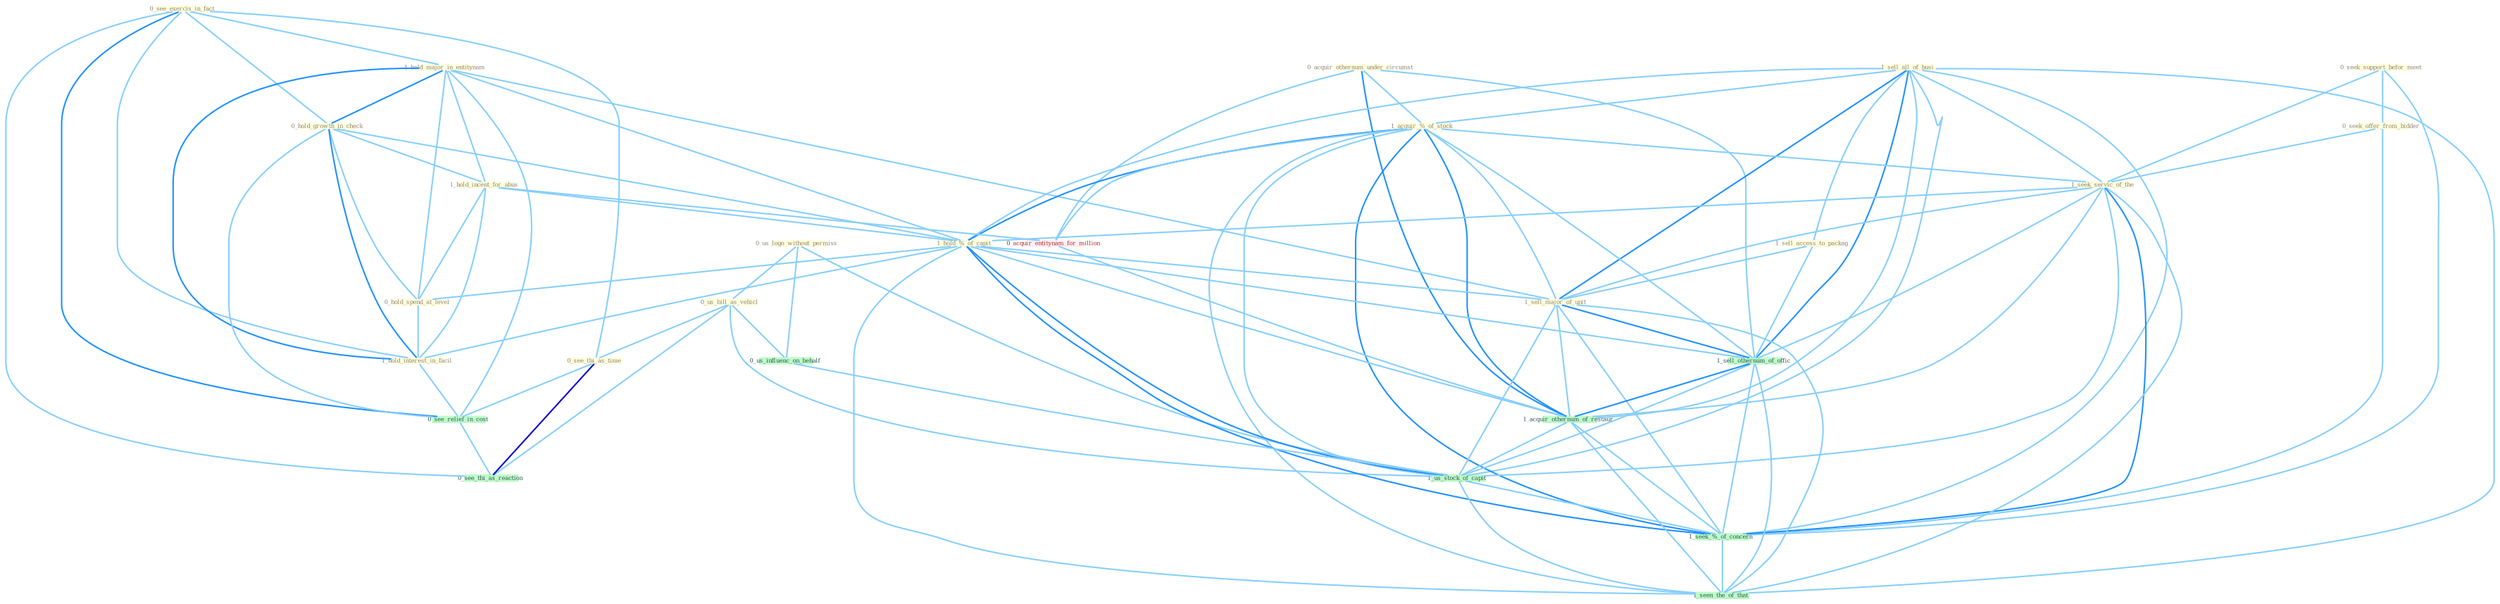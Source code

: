 Graph G{ 
    node
    [shape=polygon,style=filled,width=.5,height=.06,color="#BDFCC9",fixedsize=true,fontsize=4,
    fontcolor="#2f4f4f"];
    {node
    [color="#ffffe0", fontcolor="#8b7d6b"] "0_see_exercis_in_fact " "0_us_logo_without_permiss " "0_us_bill_as_vehicl " "0_acquir_othernum_under_circumst " "1_hold_major_in_entitynam " "0_seek_support_befor_meet " "1_sell_all_of_busi " "1_acquir_%_of_stock " "0_hold_growth_in_check " "1_hold_incent_for_abus " "0_seek_offer_from_bidder " "1_seek_servic_of_the " "1_hold_%_of_capit " "0_hold_spend_at_level " "1_sell_access_to_packag " "1_sell_major_of_unit " "1_hold_interest_in_facil " "0_see_thi_as_time "}
{node [color="#fff0f5", fontcolor="#b22222"] "0_acquir_entitynam_for_million "}
edge [color="#B0E2FF"];

	"0_see_exercis_in_fact " -- "1_hold_major_in_entitynam " [w="1", color="#87cefa" ];
	"0_see_exercis_in_fact " -- "0_hold_growth_in_check " [w="1", color="#87cefa" ];
	"0_see_exercis_in_fact " -- "1_hold_interest_in_facil " [w="1", color="#87cefa" ];
	"0_see_exercis_in_fact " -- "0_see_thi_as_time " [w="1", color="#87cefa" ];
	"0_see_exercis_in_fact " -- "0_see_relief_in_cost " [w="2", color="#1e90ff" , len=0.8];
	"0_see_exercis_in_fact " -- "0_see_thi_as_reaction " [w="1", color="#87cefa" ];
	"0_us_logo_without_permiss " -- "0_us_bill_as_vehicl " [w="1", color="#87cefa" ];
	"0_us_logo_without_permiss " -- "0_us_influenc_on_behalf " [w="1", color="#87cefa" ];
	"0_us_logo_without_permiss " -- "1_us_stock_of_capit " [w="1", color="#87cefa" ];
	"0_us_bill_as_vehicl " -- "0_see_thi_as_time " [w="1", color="#87cefa" ];
	"0_us_bill_as_vehicl " -- "0_us_influenc_on_behalf " [w="1", color="#87cefa" ];
	"0_us_bill_as_vehicl " -- "0_see_thi_as_reaction " [w="1", color="#87cefa" ];
	"0_us_bill_as_vehicl " -- "1_us_stock_of_capit " [w="1", color="#87cefa" ];
	"0_acquir_othernum_under_circumst " -- "1_acquir_%_of_stock " [w="1", color="#87cefa" ];
	"0_acquir_othernum_under_circumst " -- "0_acquir_entitynam_for_million " [w="1", color="#87cefa" ];
	"0_acquir_othernum_under_circumst " -- "1_sell_othernum_of_offic " [w="1", color="#87cefa" ];
	"0_acquir_othernum_under_circumst " -- "1_acquir_othernum_of_restaur " [w="2", color="#1e90ff" , len=0.8];
	"1_hold_major_in_entitynam " -- "0_hold_growth_in_check " [w="2", color="#1e90ff" , len=0.8];
	"1_hold_major_in_entitynam " -- "1_hold_incent_for_abus " [w="1", color="#87cefa" ];
	"1_hold_major_in_entitynam " -- "1_hold_%_of_capit " [w="1", color="#87cefa" ];
	"1_hold_major_in_entitynam " -- "0_hold_spend_at_level " [w="1", color="#87cefa" ];
	"1_hold_major_in_entitynam " -- "1_sell_major_of_unit " [w="1", color="#87cefa" ];
	"1_hold_major_in_entitynam " -- "1_hold_interest_in_facil " [w="2", color="#1e90ff" , len=0.8];
	"1_hold_major_in_entitynam " -- "0_see_relief_in_cost " [w="1", color="#87cefa" ];
	"0_seek_support_befor_meet " -- "0_seek_offer_from_bidder " [w="1", color="#87cefa" ];
	"0_seek_support_befor_meet " -- "1_seek_servic_of_the " [w="1", color="#87cefa" ];
	"0_seek_support_befor_meet " -- "1_seek_%_of_concern " [w="1", color="#87cefa" ];
	"1_sell_all_of_busi " -- "1_acquir_%_of_stock " [w="1", color="#87cefa" ];
	"1_sell_all_of_busi " -- "1_seek_servic_of_the " [w="1", color="#87cefa" ];
	"1_sell_all_of_busi " -- "1_hold_%_of_capit " [w="1", color="#87cefa" ];
	"1_sell_all_of_busi " -- "1_sell_access_to_packag " [w="1", color="#87cefa" ];
	"1_sell_all_of_busi " -- "1_sell_major_of_unit " [w="2", color="#1e90ff" , len=0.8];
	"1_sell_all_of_busi " -- "1_sell_othernum_of_offic " [w="2", color="#1e90ff" , len=0.8];
	"1_sell_all_of_busi " -- "1_acquir_othernum_of_restaur " [w="1", color="#87cefa" ];
	"1_sell_all_of_busi " -- "1_us_stock_of_capit " [w="1", color="#87cefa" ];
	"1_sell_all_of_busi " -- "1_seek_%_of_concern " [w="1", color="#87cefa" ];
	"1_sell_all_of_busi " -- "1_seen_the_of_that " [w="1", color="#87cefa" ];
	"1_acquir_%_of_stock " -- "1_seek_servic_of_the " [w="1", color="#87cefa" ];
	"1_acquir_%_of_stock " -- "1_hold_%_of_capit " [w="2", color="#1e90ff" , len=0.8];
	"1_acquir_%_of_stock " -- "1_sell_major_of_unit " [w="1", color="#87cefa" ];
	"1_acquir_%_of_stock " -- "0_acquir_entitynam_for_million " [w="1", color="#87cefa" ];
	"1_acquir_%_of_stock " -- "1_sell_othernum_of_offic " [w="1", color="#87cefa" ];
	"1_acquir_%_of_stock " -- "1_acquir_othernum_of_restaur " [w="2", color="#1e90ff" , len=0.8];
	"1_acquir_%_of_stock " -- "1_us_stock_of_capit " [w="1", color="#87cefa" ];
	"1_acquir_%_of_stock " -- "1_seek_%_of_concern " [w="2", color="#1e90ff" , len=0.8];
	"1_acquir_%_of_stock " -- "1_seen_the_of_that " [w="1", color="#87cefa" ];
	"0_hold_growth_in_check " -- "1_hold_incent_for_abus " [w="1", color="#87cefa" ];
	"0_hold_growth_in_check " -- "1_hold_%_of_capit " [w="1", color="#87cefa" ];
	"0_hold_growth_in_check " -- "0_hold_spend_at_level " [w="1", color="#87cefa" ];
	"0_hold_growth_in_check " -- "1_hold_interest_in_facil " [w="2", color="#1e90ff" , len=0.8];
	"0_hold_growth_in_check " -- "0_see_relief_in_cost " [w="1", color="#87cefa" ];
	"1_hold_incent_for_abus " -- "1_hold_%_of_capit " [w="1", color="#87cefa" ];
	"1_hold_incent_for_abus " -- "0_hold_spend_at_level " [w="1", color="#87cefa" ];
	"1_hold_incent_for_abus " -- "1_hold_interest_in_facil " [w="1", color="#87cefa" ];
	"1_hold_incent_for_abus " -- "0_acquir_entitynam_for_million " [w="1", color="#87cefa" ];
	"0_seek_offer_from_bidder " -- "1_seek_servic_of_the " [w="1", color="#87cefa" ];
	"0_seek_offer_from_bidder " -- "1_seek_%_of_concern " [w="1", color="#87cefa" ];
	"1_seek_servic_of_the " -- "1_hold_%_of_capit " [w="1", color="#87cefa" ];
	"1_seek_servic_of_the " -- "1_sell_major_of_unit " [w="1", color="#87cefa" ];
	"1_seek_servic_of_the " -- "1_sell_othernum_of_offic " [w="1", color="#87cefa" ];
	"1_seek_servic_of_the " -- "1_acquir_othernum_of_restaur " [w="1", color="#87cefa" ];
	"1_seek_servic_of_the " -- "1_us_stock_of_capit " [w="1", color="#87cefa" ];
	"1_seek_servic_of_the " -- "1_seek_%_of_concern " [w="2", color="#1e90ff" , len=0.8];
	"1_seek_servic_of_the " -- "1_seen_the_of_that " [w="1", color="#87cefa" ];
	"1_hold_%_of_capit " -- "0_hold_spend_at_level " [w="1", color="#87cefa" ];
	"1_hold_%_of_capit " -- "1_sell_major_of_unit " [w="1", color="#87cefa" ];
	"1_hold_%_of_capit " -- "1_hold_interest_in_facil " [w="1", color="#87cefa" ];
	"1_hold_%_of_capit " -- "1_sell_othernum_of_offic " [w="1", color="#87cefa" ];
	"1_hold_%_of_capit " -- "1_acquir_othernum_of_restaur " [w="1", color="#87cefa" ];
	"1_hold_%_of_capit " -- "1_us_stock_of_capit " [w="2", color="#1e90ff" , len=0.8];
	"1_hold_%_of_capit " -- "1_seek_%_of_concern " [w="2", color="#1e90ff" , len=0.8];
	"1_hold_%_of_capit " -- "1_seen_the_of_that " [w="1", color="#87cefa" ];
	"0_hold_spend_at_level " -- "1_hold_interest_in_facil " [w="1", color="#87cefa" ];
	"1_sell_access_to_packag " -- "1_sell_major_of_unit " [w="1", color="#87cefa" ];
	"1_sell_access_to_packag " -- "1_sell_othernum_of_offic " [w="1", color="#87cefa" ];
	"1_sell_major_of_unit " -- "1_sell_othernum_of_offic " [w="2", color="#1e90ff" , len=0.8];
	"1_sell_major_of_unit " -- "1_acquir_othernum_of_restaur " [w="1", color="#87cefa" ];
	"1_sell_major_of_unit " -- "1_us_stock_of_capit " [w="1", color="#87cefa" ];
	"1_sell_major_of_unit " -- "1_seek_%_of_concern " [w="1", color="#87cefa" ];
	"1_sell_major_of_unit " -- "1_seen_the_of_that " [w="1", color="#87cefa" ];
	"1_hold_interest_in_facil " -- "0_see_relief_in_cost " [w="1", color="#87cefa" ];
	"0_see_thi_as_time " -- "0_see_relief_in_cost " [w="1", color="#87cefa" ];
	"0_see_thi_as_time " -- "0_see_thi_as_reaction " [w="3", color="#0000cd" , len=0.6];
	"0_acquir_entitynam_for_million " -- "1_acquir_othernum_of_restaur " [w="1", color="#87cefa" ];
	"1_sell_othernum_of_offic " -- "1_acquir_othernum_of_restaur " [w="2", color="#1e90ff" , len=0.8];
	"1_sell_othernum_of_offic " -- "1_us_stock_of_capit " [w="1", color="#87cefa" ];
	"1_sell_othernum_of_offic " -- "1_seek_%_of_concern " [w="1", color="#87cefa" ];
	"1_sell_othernum_of_offic " -- "1_seen_the_of_that " [w="1", color="#87cefa" ];
	"0_us_influenc_on_behalf " -- "1_us_stock_of_capit " [w="1", color="#87cefa" ];
	"0_see_relief_in_cost " -- "0_see_thi_as_reaction " [w="1", color="#87cefa" ];
	"1_acquir_othernum_of_restaur " -- "1_us_stock_of_capit " [w="1", color="#87cefa" ];
	"1_acquir_othernum_of_restaur " -- "1_seek_%_of_concern " [w="1", color="#87cefa" ];
	"1_acquir_othernum_of_restaur " -- "1_seen_the_of_that " [w="1", color="#87cefa" ];
	"1_us_stock_of_capit " -- "1_seek_%_of_concern " [w="1", color="#87cefa" ];
	"1_us_stock_of_capit " -- "1_seen_the_of_that " [w="1", color="#87cefa" ];
	"1_seek_%_of_concern " -- "1_seen_the_of_that " [w="1", color="#87cefa" ];
}